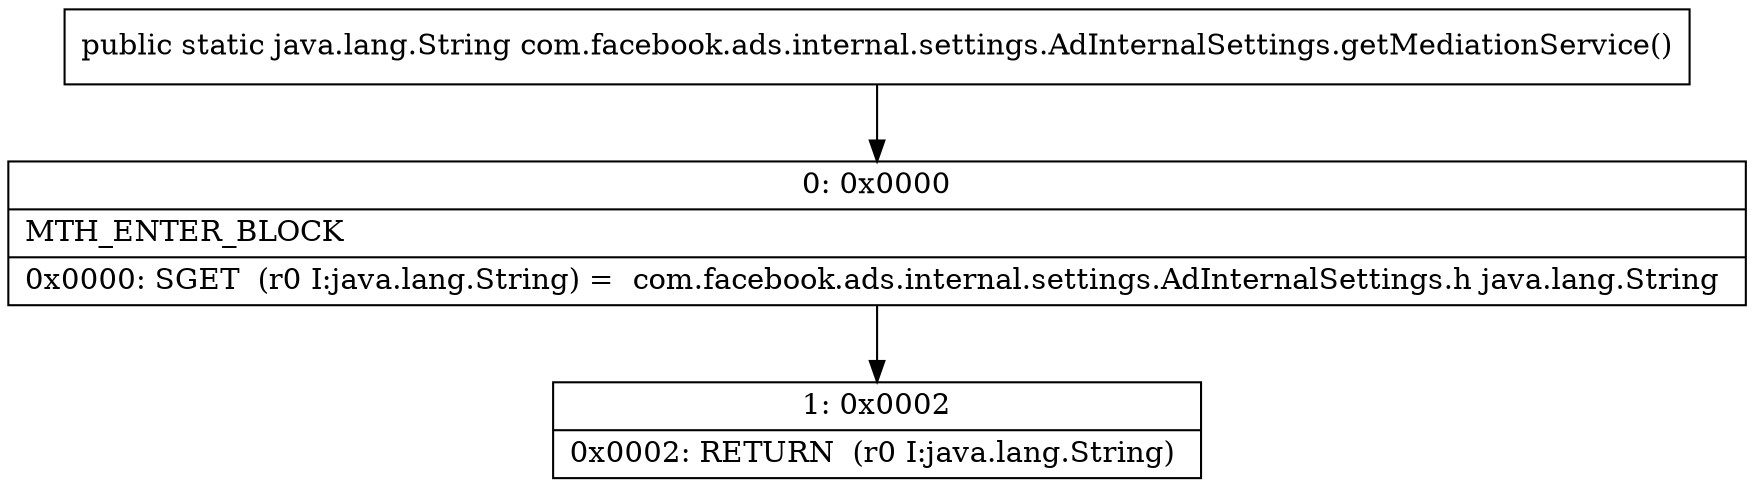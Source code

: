 digraph "CFG forcom.facebook.ads.internal.settings.AdInternalSettings.getMediationService()Ljava\/lang\/String;" {
Node_0 [shape=record,label="{0\:\ 0x0000|MTH_ENTER_BLOCK\l|0x0000: SGET  (r0 I:java.lang.String) =  com.facebook.ads.internal.settings.AdInternalSettings.h java.lang.String \l}"];
Node_1 [shape=record,label="{1\:\ 0x0002|0x0002: RETURN  (r0 I:java.lang.String) \l}"];
MethodNode[shape=record,label="{public static java.lang.String com.facebook.ads.internal.settings.AdInternalSettings.getMediationService() }"];
MethodNode -> Node_0;
Node_0 -> Node_1;
}


